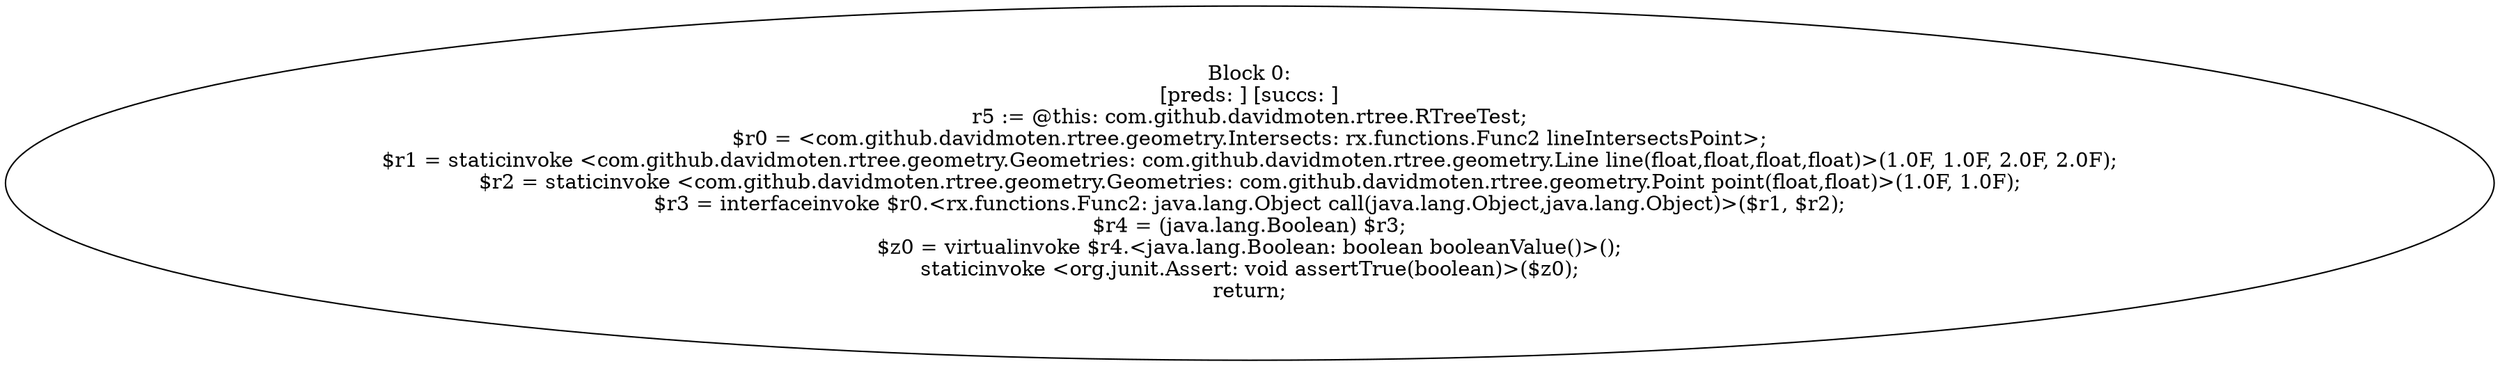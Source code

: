 digraph "unitGraph" {
    "Block 0:
[preds: ] [succs: ]
r5 := @this: com.github.davidmoten.rtree.RTreeTest;
$r0 = <com.github.davidmoten.rtree.geometry.Intersects: rx.functions.Func2 lineIntersectsPoint>;
$r1 = staticinvoke <com.github.davidmoten.rtree.geometry.Geometries: com.github.davidmoten.rtree.geometry.Line line(float,float,float,float)>(1.0F, 1.0F, 2.0F, 2.0F);
$r2 = staticinvoke <com.github.davidmoten.rtree.geometry.Geometries: com.github.davidmoten.rtree.geometry.Point point(float,float)>(1.0F, 1.0F);
$r3 = interfaceinvoke $r0.<rx.functions.Func2: java.lang.Object call(java.lang.Object,java.lang.Object)>($r1, $r2);
$r4 = (java.lang.Boolean) $r3;
$z0 = virtualinvoke $r4.<java.lang.Boolean: boolean booleanValue()>();
staticinvoke <org.junit.Assert: void assertTrue(boolean)>($z0);
return;
"
}
